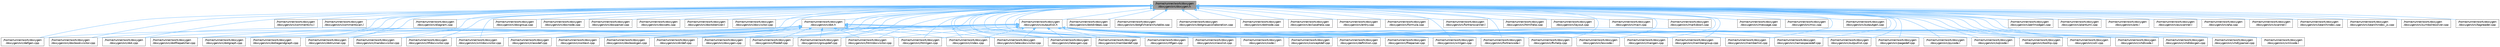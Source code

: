 digraph "/home/runner/work/doxygen/doxygen/src/doxygen.h"
{
 // INTERACTIVE_SVG=YES
 // LATEX_PDF_SIZE
  bgcolor="transparent";
  edge [fontname=Helvetica,fontsize=10,labelfontname=Helvetica,labelfontsize=10];
  node [fontname=Helvetica,fontsize=10,shape=box,height=0.2,width=0.4];
  Node1 [id="Node000001",label="/home/runner/work/doxygen\l/doxygen/src/doxygen.h",height=0.2,width=0.4,color="gray40", fillcolor="grey60", style="filled", fontcolor="black",tooltip=" "];
  Node1 -> Node2 [id="edge1_Node000001_Node000002",dir="back",color="steelblue1",style="solid",tooltip=" "];
  Node2 [id="Node000002",label="/home/runner/work/doxygen\l/doxygen/src/classdef.cpp",height=0.2,width=0.4,color="grey40", fillcolor="white", style="filled",URL="$de/d89/classdef_8cpp.html",tooltip=" "];
  Node1 -> Node3 [id="edge2_Node000001_Node000003",dir="back",color="steelblue1",style="solid",tooltip=" "];
  Node3 [id="Node000003",label="/home/runner/work/doxygen\l/doxygen/src/classlist.cpp",height=0.2,width=0.4,color="grey40", fillcolor="white", style="filled",URL="$d6/d10/classlist_8cpp.html",tooltip=" "];
  Node1 -> Node4 [id="edge3_Node000001_Node000004",dir="back",color="steelblue1",style="solid",tooltip=" "];
  Node4 [id="Node000004",label="/home/runner/work/doxygen\l/doxygen/src/code.l",height=0.2,width=0.4,color="grey40", fillcolor="white", style="filled",URL="$da/d1f/code_8l.html",tooltip=" "];
  Node1 -> Node5 [id="edge4_Node000001_Node000005",dir="back",color="steelblue1",style="solid",tooltip=" "];
  Node5 [id="Node000005",label="/home/runner/work/doxygen\l/doxygen/src/commentcnv.l",height=0.2,width=0.4,color="grey40", fillcolor="white", style="filled",URL="$d0/d47/commentcnv_8l.html",tooltip=" "];
  Node1 -> Node6 [id="edge5_Node000001_Node000006",dir="back",color="steelblue1",style="solid",tooltip=" "];
  Node6 [id="Node000006",label="/home/runner/work/doxygen\l/doxygen/src/commentscan.l",height=0.2,width=0.4,color="grey40", fillcolor="white", style="filled",URL="$d7/d5f/commentscan_8l.html",tooltip=" "];
  Node1 -> Node7 [id="edge6_Node000001_Node000007",dir="back",color="steelblue1",style="solid",tooltip=" "];
  Node7 [id="Node000007",label="/home/runner/work/doxygen\l/doxygen/src/conceptdef.cpp",height=0.2,width=0.4,color="grey40", fillcolor="white", style="filled",URL="$d8/d0a/conceptdef_8cpp.html",tooltip=" "];
  Node1 -> Node8 [id="edge7_Node000001_Node000008",dir="back",color="steelblue1",style="solid",tooltip=" "];
  Node8 [id="Node000008",label="/home/runner/work/doxygen\l/doxygen/src/context.cpp",height=0.2,width=0.4,color="grey40", fillcolor="white", style="filled",URL="$db/d12/context_8cpp.html",tooltip=" "];
  Node1 -> Node9 [id="edge8_Node000001_Node000009",dir="back",color="steelblue1",style="solid",tooltip=" "];
  Node9 [id="Node000009",label="/home/runner/work/doxygen\l/doxygen/src/defgen.cpp",height=0.2,width=0.4,color="grey40", fillcolor="white", style="filled",URL="$d3/d17/defgen_8cpp.html",tooltip=" "];
  Node1 -> Node10 [id="edge9_Node000001_Node000010",dir="back",color="steelblue1",style="solid",tooltip=" "];
  Node10 [id="Node000010",label="/home/runner/work/doxygen\l/doxygen/src/definition.cpp",height=0.2,width=0.4,color="grey40", fillcolor="white", style="filled",URL="$d3/dea/definition_8cpp.html",tooltip=" "];
  Node1 -> Node11 [id="edge10_Node000001_Node000011",dir="back",color="steelblue1",style="solid",tooltip=" "];
  Node11 [id="Node000011",label="/home/runner/work/doxygen\l/doxygen/src/diagram.cpp",height=0.2,width=0.4,color="grey40", fillcolor="white", style="filled",URL="$da/d0d/diagram_8cpp.html",tooltip=" "];
  Node1 -> Node12 [id="edge11_Node000001_Node000012",dir="back",color="steelblue1",style="solid",tooltip=" "];
  Node12 [id="Node000012",label="/home/runner/work/doxygen\l/doxygen/src/dirdef.cpp",height=0.2,width=0.4,color="grey40", fillcolor="white", style="filled",URL="$d8/d52/dirdef_8cpp.html",tooltip=" "];
  Node1 -> Node13 [id="edge12_Node000001_Node000013",dir="back",color="steelblue1",style="solid",tooltip=" "];
  Node13 [id="Node000013",label="/home/runner/work/doxygen\l/doxygen/src/docbookgen.cpp",height=0.2,width=0.4,color="grey40", fillcolor="white", style="filled",URL="$d8/d29/docbookgen_8cpp.html",tooltip=" "];
  Node1 -> Node14 [id="edge13_Node000001_Node000014",dir="back",color="steelblue1",style="solid",tooltip=" "];
  Node14 [id="Node000014",label="/home/runner/work/doxygen\l/doxygen/src/docbookvisitor.cpp",height=0.2,width=0.4,color="grey40", fillcolor="white", style="filled",URL="$dc/d05/docbookvisitor_8cpp.html",tooltip=" "];
  Node1 -> Node15 [id="edge14_Node000001_Node000015",dir="back",color="steelblue1",style="solid",tooltip=" "];
  Node15 [id="Node000015",label="/home/runner/work/doxygen\l/doxygen/src/docgroup.cpp",height=0.2,width=0.4,color="grey40", fillcolor="white", style="filled",URL="$d3/d36/docgroup_8cpp.html",tooltip=" "];
  Node1 -> Node16 [id="edge15_Node000001_Node000016",dir="back",color="steelblue1",style="solid",tooltip=" "];
  Node16 [id="Node000016",label="/home/runner/work/doxygen\l/doxygen/src/docnode.cpp",height=0.2,width=0.4,color="grey40", fillcolor="white", style="filled",URL="$d0/d2b/docnode_8cpp.html",tooltip=" "];
  Node1 -> Node17 [id="edge16_Node000001_Node000017",dir="back",color="steelblue1",style="solid",tooltip=" "];
  Node17 [id="Node000017",label="/home/runner/work/doxygen\l/doxygen/src/docparser.cpp",height=0.2,width=0.4,color="grey40", fillcolor="white", style="filled",URL="$da/d17/docparser_8cpp.html",tooltip=" "];
  Node1 -> Node18 [id="edge17_Node000001_Node000018",dir="back",color="steelblue1",style="solid",tooltip=" "];
  Node18 [id="Node000018",label="/home/runner/work/doxygen\l/doxygen/src/docsets.cpp",height=0.2,width=0.4,color="grey40", fillcolor="white", style="filled",URL="$d7/d8f/docsets_8cpp.html",tooltip=" "];
  Node1 -> Node19 [id="edge18_Node000001_Node000019",dir="back",color="steelblue1",style="solid",tooltip=" "];
  Node19 [id="Node000019",label="/home/runner/work/doxygen\l/doxygen/src/doctokenizer.l",height=0.2,width=0.4,color="grey40", fillcolor="white", style="filled",URL="$d1/d39/doctokenizer_8l.html",tooltip=" "];
  Node1 -> Node20 [id="edge19_Node000001_Node000020",dir="back",color="steelblue1",style="solid",tooltip=" "];
  Node20 [id="Node000020",label="/home/runner/work/doxygen\l/doxygen/src/docvisitor.cpp",height=0.2,width=0.4,color="grey40", fillcolor="white", style="filled",URL="$da/d39/docvisitor_8cpp.html",tooltip=" "];
  Node1 -> Node21 [id="edge20_Node000001_Node000021",dir="back",color="steelblue1",style="solid",tooltip=" "];
  Node21 [id="Node000021",label="/home/runner/work/doxygen\l/doxygen/src/dot.cpp",height=0.2,width=0.4,color="grey40", fillcolor="white", style="filled",URL="$de/daa/dot_8cpp.html",tooltip=" "];
  Node1 -> Node22 [id="edge21_Node000001_Node000022",dir="back",color="steelblue1",style="solid",tooltip=" "];
  Node22 [id="Node000022",label="/home/runner/work/doxygen\l/doxygen/src/dot.h",height=0.2,width=0.4,color="grey40", fillcolor="white", style="filled",URL="$d6/d4a/dot_8h.html",tooltip=" "];
  Node22 -> Node2 [id="edge22_Node000022_Node000002",dir="back",color="steelblue1",style="solid",tooltip=" "];
  Node22 -> Node8 [id="edge23_Node000022_Node000008",dir="back",color="steelblue1",style="solid",tooltip=" "];
  Node22 -> Node9 [id="edge24_Node000022_Node000009",dir="back",color="steelblue1",style="solid",tooltip=" "];
  Node22 -> Node12 [id="edge25_Node000022_Node000012",dir="back",color="steelblue1",style="solid",tooltip=" "];
  Node22 -> Node13 [id="edge26_Node000022_Node000013",dir="back",color="steelblue1",style="solid",tooltip=" "];
  Node22 -> Node14 [id="edge27_Node000022_Node000014",dir="back",color="steelblue1",style="solid",tooltip=" "];
  Node22 -> Node21 [id="edge28_Node000022_Node000021",dir="back",color="steelblue1",style="solid",tooltip=" "];
  Node22 -> Node23 [id="edge29_Node000022_Node000023",dir="back",color="steelblue1",style="solid",tooltip=" "];
  Node23 [id="Node000023",label="/home/runner/work/doxygen\l/doxygen/src/dotfilepatcher.cpp",height=0.2,width=0.4,color="grey40", fillcolor="white", style="filled",URL="$d9/d92/dotfilepatcher_8cpp.html",tooltip=" "];
  Node22 -> Node24 [id="edge30_Node000022_Node000024",dir="back",color="steelblue1",style="solid",tooltip=" "];
  Node24 [id="Node000024",label="/home/runner/work/doxygen\l/doxygen/src/dotgraph.cpp",height=0.2,width=0.4,color="grey40", fillcolor="white", style="filled",URL="$de/d45/dotgraph_8cpp.html",tooltip=" "];
  Node22 -> Node25 [id="edge31_Node000022_Node000025",dir="back",color="steelblue1",style="solid",tooltip=" "];
  Node25 [id="Node000025",label="/home/runner/work/doxygen\l/doxygen/src/dotlegendgraph.cpp",height=0.2,width=0.4,color="grey40", fillcolor="white", style="filled",URL="$d4/d33/dotlegendgraph_8cpp.html",tooltip=" "];
  Node22 -> Node26 [id="edge32_Node000022_Node000026",dir="back",color="steelblue1",style="solid",tooltip=" "];
  Node26 [id="Node000026",label="/home/runner/work/doxygen\l/doxygen/src/dotrunner.cpp",height=0.2,width=0.4,color="grey40", fillcolor="white", style="filled",URL="$d1/dfe/dotrunner_8cpp.html",tooltip=" "];
  Node22 -> Node27 [id="edge33_Node000022_Node000027",dir="back",color="steelblue1",style="solid",tooltip=" "];
  Node27 [id="Node000027",label="/home/runner/work/doxygen\l/doxygen/src/doxygen.cpp",height=0.2,width=0.4,color="grey40", fillcolor="white", style="filled",URL="$dc/d98/doxygen_8cpp.html",tooltip=" "];
  Node22 -> Node28 [id="edge34_Node000022_Node000028",dir="back",color="steelblue1",style="solid",tooltip=" "];
  Node28 [id="Node000028",label="/home/runner/work/doxygen\l/doxygen/src/filedef.cpp",height=0.2,width=0.4,color="grey40", fillcolor="white", style="filled",URL="$d6/ddc/filedef_8cpp.html",tooltip=" "];
  Node22 -> Node29 [id="edge35_Node000022_Node000029",dir="back",color="steelblue1",style="solid",tooltip=" "];
  Node29 [id="Node000029",label="/home/runner/work/doxygen\l/doxygen/src/groupdef.cpp",height=0.2,width=0.4,color="grey40", fillcolor="white", style="filled",URL="$d6/d42/groupdef_8cpp.html",tooltip=" "];
  Node22 -> Node30 [id="edge36_Node000022_Node000030",dir="back",color="steelblue1",style="solid",tooltip=" "];
  Node30 [id="Node000030",label="/home/runner/work/doxygen\l/doxygen/src/htmldocvisitor.cpp",height=0.2,width=0.4,color="grey40", fillcolor="white", style="filled",URL="$da/db0/htmldocvisitor_8cpp.html",tooltip=" "];
  Node22 -> Node31 [id="edge37_Node000022_Node000031",dir="back",color="steelblue1",style="solid",tooltip=" "];
  Node31 [id="Node000031",label="/home/runner/work/doxygen\l/doxygen/src/htmlgen.cpp",height=0.2,width=0.4,color="grey40", fillcolor="white", style="filled",URL="$d8/d6e/htmlgen_8cpp.html",tooltip=" "];
  Node22 -> Node32 [id="edge38_Node000022_Node000032",dir="back",color="steelblue1",style="solid",tooltip=" "];
  Node32 [id="Node000032",label="/home/runner/work/doxygen\l/doxygen/src/index.cpp",height=0.2,width=0.4,color="grey40", fillcolor="white", style="filled",URL="$db/d14/index_8cpp.html",tooltip="This file contains functions for the various index pages."];
  Node22 -> Node33 [id="edge39_Node000022_Node000033",dir="back",color="steelblue1",style="solid",tooltip=" "];
  Node33 [id="Node000033",label="/home/runner/work/doxygen\l/doxygen/src/latexdocvisitor.cpp",height=0.2,width=0.4,color="grey40", fillcolor="white", style="filled",URL="$d1/d4e/latexdocvisitor_8cpp.html",tooltip=" "];
  Node22 -> Node34 [id="edge40_Node000022_Node000034",dir="back",color="steelblue1",style="solid",tooltip=" "];
  Node34 [id="Node000034",label="/home/runner/work/doxygen\l/doxygen/src/latexgen.cpp",height=0.2,width=0.4,color="grey40", fillcolor="white", style="filled",URL="$d4/d42/latexgen_8cpp.html",tooltip=" "];
  Node22 -> Node35 [id="edge41_Node000022_Node000035",dir="back",color="steelblue1",style="solid",tooltip=" "];
  Node35 [id="Node000035",label="/home/runner/work/doxygen\l/doxygen/src/mandocvisitor.cpp",height=0.2,width=0.4,color="grey40", fillcolor="white", style="filled",URL="$d8/dde/mandocvisitor_8cpp.html",tooltip=" "];
  Node22 -> Node36 [id="edge42_Node000022_Node000036",dir="back",color="steelblue1",style="solid",tooltip=" "];
  Node36 [id="Node000036",label="/home/runner/work/doxygen\l/doxygen/src/memberdef.cpp",height=0.2,width=0.4,color="grey40", fillcolor="white", style="filled",URL="$d0/d72/memberdef_8cpp.html",tooltip=" "];
  Node22 -> Node37 [id="edge43_Node000022_Node000037",dir="back",color="steelblue1",style="solid",tooltip=" "];
  Node37 [id="Node000037",label="/home/runner/work/doxygen\l/doxygen/src/rtfdocvisitor.cpp",height=0.2,width=0.4,color="grey40", fillcolor="white", style="filled",URL="$de/d9a/rtfdocvisitor_8cpp.html",tooltip=" "];
  Node22 -> Node38 [id="edge44_Node000022_Node000038",dir="back",color="steelblue1",style="solid",tooltip=" "];
  Node38 [id="Node000038",label="/home/runner/work/doxygen\l/doxygen/src/rtfgen.cpp",height=0.2,width=0.4,color="grey40", fillcolor="white", style="filled",URL="$d0/d9c/rtfgen_8cpp.html",tooltip=" "];
  Node22 -> Node39 [id="edge45_Node000022_Node000039",dir="back",color="steelblue1",style="solid",tooltip=" "];
  Node39 [id="Node000039",label="/home/runner/work/doxygen\l/doxygen/src/xmldocvisitor.cpp",height=0.2,width=0.4,color="grey40", fillcolor="white", style="filled",URL="$dd/db6/xmldocvisitor_8cpp.html",tooltip=" "];
  Node22 -> Node40 [id="edge46_Node000022_Node000040",dir="back",color="steelblue1",style="solid",tooltip=" "];
  Node40 [id="Node000040",label="/home/runner/work/doxygen\l/doxygen/src/xmlgen.cpp",height=0.2,width=0.4,color="grey40", fillcolor="white", style="filled",URL="$d0/dc3/xmlgen_8cpp.html",tooltip=" "];
  Node1 -> Node41 [id="edge47_Node000001_Node000041",dir="back",color="steelblue1",style="solid",tooltip=" "];
  Node41 [id="Node000041",label="/home/runner/work/doxygen\l/doxygen/src/dotdirdeps.cpp",height=0.2,width=0.4,color="grey40", fillcolor="white", style="filled",URL="$da/d45/dotdirdeps_8cpp.html",tooltip=" "];
  Node1 -> Node23 [id="edge48_Node000001_Node000023",dir="back",color="steelblue1",style="solid",tooltip=" "];
  Node1 -> Node42 [id="edge49_Node000001_Node000042",dir="back",color="steelblue1",style="solid",tooltip=" "];
  Node42 [id="Node000042",label="/home/runner/work/doxygen\l/doxygen/src/dotgfxhierarchytable.cpp",height=0.2,width=0.4,color="grey40", fillcolor="white", style="filled",URL="$d4/d09/dotgfxhierarchytable_8cpp.html",tooltip=" "];
  Node1 -> Node24 [id="edge50_Node000001_Node000024",dir="back",color="steelblue1",style="solid",tooltip=" "];
  Node1 -> Node43 [id="edge51_Node000001_Node000043",dir="back",color="steelblue1",style="solid",tooltip=" "];
  Node43 [id="Node000043",label="/home/runner/work/doxygen\l/doxygen/src/dotgroupcollaboration.cpp",height=0.2,width=0.4,color="grey40", fillcolor="white", style="filled",URL="$d1/d86/dotgroupcollaboration_8cpp.html",tooltip=" "];
  Node1 -> Node25 [id="edge52_Node000001_Node000025",dir="back",color="steelblue1",style="solid",tooltip=" "];
  Node1 -> Node44 [id="edge53_Node000001_Node000044",dir="back",color="steelblue1",style="solid",tooltip=" "];
  Node44 [id="Node000044",label="/home/runner/work/doxygen\l/doxygen/src/dotnode.cpp",height=0.2,width=0.4,color="grey40", fillcolor="white", style="filled",URL="$df/d58/dotnode_8cpp.html",tooltip=" "];
  Node1 -> Node26 [id="edge54_Node000001_Node000026",dir="back",color="steelblue1",style="solid",tooltip=" "];
  Node1 -> Node27 [id="edge55_Node000001_Node000027",dir="back",color="steelblue1",style="solid",tooltip=" "];
  Node1 -> Node45 [id="edge56_Node000001_Node000045",dir="back",color="steelblue1",style="solid",tooltip=" "];
  Node45 [id="Node000045",label="/home/runner/work/doxygen\l/doxygen/src/eclipsehelp.cpp",height=0.2,width=0.4,color="grey40", fillcolor="white", style="filled",URL="$d8/d56/eclipsehelp_8cpp.html",tooltip=" "];
  Node1 -> Node46 [id="edge57_Node000001_Node000046",dir="back",color="steelblue1",style="solid",tooltip=" "];
  Node46 [id="Node000046",label="/home/runner/work/doxygen\l/doxygen/src/entry.cpp",height=0.2,width=0.4,color="grey40", fillcolor="white", style="filled",URL="$d2/dd2/entry_8cpp.html",tooltip=" "];
  Node1 -> Node28 [id="edge58_Node000001_Node000028",dir="back",color="steelblue1",style="solid",tooltip=" "];
  Node1 -> Node47 [id="edge59_Node000001_Node000047",dir="back",color="steelblue1",style="solid",tooltip=" "];
  Node47 [id="Node000047",label="/home/runner/work/doxygen\l/doxygen/src/formula.cpp",height=0.2,width=0.4,color="grey40", fillcolor="white", style="filled",URL="$d7/d5b/formula_8cpp.html",tooltip=" "];
  Node1 -> Node48 [id="edge60_Node000001_Node000048",dir="back",color="steelblue1",style="solid",tooltip=" "];
  Node48 [id="Node000048",label="/home/runner/work/doxygen\l/doxygen/src/fortrancode.l",height=0.2,width=0.4,color="grey40", fillcolor="white", style="filled",URL="$d9/d5b/fortrancode_8l.html",tooltip=" "];
  Node1 -> Node49 [id="edge61_Node000001_Node000049",dir="back",color="steelblue1",style="solid",tooltip=" "];
  Node49 [id="Node000049",label="/home/runner/work/doxygen\l/doxygen/src/fortranscanner.l",height=0.2,width=0.4,color="grey40", fillcolor="white", style="filled",URL="$dd/d00/fortranscanner_8l.html",tooltip=" "];
  Node1 -> Node50 [id="edge62_Node000001_Node000050",dir="back",color="steelblue1",style="solid",tooltip=" "];
  Node50 [id="Node000050",label="/home/runner/work/doxygen\l/doxygen/src/ftvhelp.cpp",height=0.2,width=0.4,color="grey40", fillcolor="white", style="filled",URL="$db/d41/ftvhelp_8cpp.html",tooltip=" "];
  Node1 -> Node29 [id="edge63_Node000001_Node000029",dir="back",color="steelblue1",style="solid",tooltip=" "];
  Node1 -> Node30 [id="edge64_Node000001_Node000030",dir="back",color="steelblue1",style="solid",tooltip=" "];
  Node1 -> Node31 [id="edge65_Node000001_Node000031",dir="back",color="steelblue1",style="solid",tooltip=" "];
  Node1 -> Node51 [id="edge66_Node000001_Node000051",dir="back",color="steelblue1",style="solid",tooltip=" "];
  Node51 [id="Node000051",label="/home/runner/work/doxygen\l/doxygen/src/htmlhelp.cpp",height=0.2,width=0.4,color="grey40", fillcolor="white", style="filled",URL="$d3/d4b/htmlhelp_8cpp.html",tooltip=" "];
  Node1 -> Node32 [id="edge67_Node000001_Node000032",dir="back",color="steelblue1",style="solid",tooltip=" "];
  Node1 -> Node33 [id="edge68_Node000001_Node000033",dir="back",color="steelblue1",style="solid",tooltip=" "];
  Node1 -> Node34 [id="edge69_Node000001_Node000034",dir="back",color="steelblue1",style="solid",tooltip=" "];
  Node1 -> Node52 [id="edge70_Node000001_Node000052",dir="back",color="steelblue1",style="solid",tooltip=" "];
  Node52 [id="Node000052",label="/home/runner/work/doxygen\l/doxygen/src/layout.cpp",height=0.2,width=0.4,color="grey40", fillcolor="white", style="filled",URL="$db/d16/layout_8cpp.html",tooltip=" "];
  Node1 -> Node53 [id="edge71_Node000001_Node000053",dir="back",color="steelblue1",style="solid",tooltip=" "];
  Node53 [id="Node000053",label="/home/runner/work/doxygen\l/doxygen/src/lexcode.l",height=0.2,width=0.4,color="grey40", fillcolor="white", style="filled",URL="$d0/d7e/lexcode_8l.html",tooltip=" "];
  Node1 -> Node54 [id="edge72_Node000001_Node000054",dir="back",color="steelblue1",style="solid",tooltip=" "];
  Node54 [id="Node000054",label="/home/runner/work/doxygen\l/doxygen/src/main.cpp",height=0.2,width=0.4,color="grey40", fillcolor="white", style="filled",URL="$df/d0a/main_8cpp.html",tooltip="main entry point for doxygen"];
  Node1 -> Node35 [id="edge73_Node000001_Node000035",dir="back",color="steelblue1",style="solid",tooltip=" "];
  Node1 -> Node55 [id="edge74_Node000001_Node000055",dir="back",color="steelblue1",style="solid",tooltip=" "];
  Node55 [id="Node000055",label="/home/runner/work/doxygen\l/doxygen/src/mangen.cpp",height=0.2,width=0.4,color="grey40", fillcolor="white", style="filled",URL="$d7/de7/mangen_8cpp.html",tooltip=" "];
  Node1 -> Node56 [id="edge75_Node000001_Node000056",dir="back",color="steelblue1",style="solid",tooltip=" "];
  Node56 [id="Node000056",label="/home/runner/work/doxygen\l/doxygen/src/markdown.cpp",height=0.2,width=0.4,color="grey40", fillcolor="white", style="filled",URL="$de/d04/markdown_8cpp.html",tooltip=" "];
  Node1 -> Node36 [id="edge76_Node000001_Node000036",dir="back",color="steelblue1",style="solid",tooltip=" "];
  Node1 -> Node57 [id="edge77_Node000001_Node000057",dir="back",color="steelblue1",style="solid",tooltip=" "];
  Node57 [id="Node000057",label="/home/runner/work/doxygen\l/doxygen/src/membergroup.cpp",height=0.2,width=0.4,color="grey40", fillcolor="white", style="filled",URL="$d6/d18/membergroup_8cpp.html",tooltip=" "];
  Node1 -> Node58 [id="edge78_Node000001_Node000058",dir="back",color="steelblue1",style="solid",tooltip=" "];
  Node58 [id="Node000058",label="/home/runner/work/doxygen\l/doxygen/src/memberlist.cpp",height=0.2,width=0.4,color="grey40", fillcolor="white", style="filled",URL="$d0/d14/memberlist_8cpp.html",tooltip=" "];
  Node1 -> Node59 [id="edge79_Node000001_Node000059",dir="back",color="steelblue1",style="solid",tooltip=" "];
  Node59 [id="Node000059",label="/home/runner/work/doxygen\l/doxygen/src/message.cpp",height=0.2,width=0.4,color="grey40", fillcolor="white", style="filled",URL="$d8/d6a/message_8cpp.html",tooltip=" "];
  Node1 -> Node60 [id="edge80_Node000001_Node000060",dir="back",color="steelblue1",style="solid",tooltip=" "];
  Node60 [id="Node000060",label="/home/runner/work/doxygen\l/doxygen/src/msc.cpp",height=0.2,width=0.4,color="grey40", fillcolor="white", style="filled",URL="$db/d33/msc_8cpp.html",tooltip=" "];
  Node1 -> Node61 [id="edge81_Node000001_Node000061",dir="back",color="steelblue1",style="solid",tooltip=" "];
  Node61 [id="Node000061",label="/home/runner/work/doxygen\l/doxygen/src/namespacedef.cpp",height=0.2,width=0.4,color="grey40", fillcolor="white", style="filled",URL="$d7/d1c/namespacedef_8cpp.html",tooltip=" "];
  Node1 -> Node62 [id="edge82_Node000001_Node000062",dir="back",color="steelblue1",style="solid",tooltip=" "];
  Node62 [id="Node000062",label="/home/runner/work/doxygen\l/doxygen/src/outputgen.cpp",height=0.2,width=0.4,color="grey40", fillcolor="white", style="filled",URL="$d0/d17/outputgen_8cpp.html",tooltip=" "];
  Node1 -> Node63 [id="edge83_Node000001_Node000063",dir="back",color="steelblue1",style="solid",tooltip=" "];
  Node63 [id="Node000063",label="/home/runner/work/doxygen\l/doxygen/src/outputlist.cpp",height=0.2,width=0.4,color="grey40", fillcolor="white", style="filled",URL="$db/dd8/outputlist_8cpp.html",tooltip=" "];
  Node1 -> Node64 [id="edge84_Node000001_Node000064",dir="back",color="steelblue1",style="solid",tooltip=" "];
  Node64 [id="Node000064",label="/home/runner/work/doxygen\l/doxygen/src/outputlist.h",height=0.2,width=0.4,color="grey40", fillcolor="white", style="filled",URL="$d2/db9/outputlist_8h.html",tooltip=" "];
  Node64 -> Node2 [id="edge85_Node000064_Node000002",dir="back",color="steelblue1",style="solid",tooltip=" "];
  Node64 -> Node3 [id="edge86_Node000064_Node000003",dir="back",color="steelblue1",style="solid",tooltip=" "];
  Node64 -> Node4 [id="edge87_Node000064_Node000004",dir="back",color="steelblue1",style="solid",tooltip=" "];
  Node64 -> Node7 [id="edge88_Node000064_Node000007",dir="back",color="steelblue1",style="solid",tooltip=" "];
  Node64 -> Node8 [id="edge89_Node000064_Node000008",dir="back",color="steelblue1",style="solid",tooltip=" "];
  Node64 -> Node10 [id="edge90_Node000064_Node000010",dir="back",color="steelblue1",style="solid",tooltip=" "];
  Node64 -> Node12 [id="edge91_Node000064_Node000012",dir="back",color="steelblue1",style="solid",tooltip=" "];
  Node64 -> Node13 [id="edge92_Node000064_Node000013",dir="back",color="steelblue1",style="solid",tooltip=" "];
  Node64 -> Node27 [id="edge93_Node000064_Node000027",dir="back",color="steelblue1",style="solid",tooltip=" "];
  Node64 -> Node28 [id="edge94_Node000064_Node000028",dir="back",color="steelblue1",style="solid",tooltip=" "];
  Node64 -> Node65 [id="edge95_Node000064_Node000065",dir="back",color="steelblue1",style="solid",tooltip=" "];
  Node65 [id="Node000065",label="/home/runner/work/doxygen\l/doxygen/src/fileparser.cpp",height=0.2,width=0.4,color="grey40", fillcolor="white", style="filled",URL="$d9/d74/fileparser_8cpp.html",tooltip=" "];
  Node64 -> Node48 [id="edge96_Node000064_Node000048",dir="back",color="steelblue1",style="solid",tooltip=" "];
  Node64 -> Node50 [id="edge97_Node000064_Node000050",dir="back",color="steelblue1",style="solid",tooltip=" "];
  Node64 -> Node29 [id="edge98_Node000064_Node000029",dir="back",color="steelblue1",style="solid",tooltip=" "];
  Node64 -> Node30 [id="edge99_Node000064_Node000030",dir="back",color="steelblue1",style="solid",tooltip=" "];
  Node64 -> Node31 [id="edge100_Node000064_Node000031",dir="back",color="steelblue1",style="solid",tooltip=" "];
  Node64 -> Node32 [id="edge101_Node000064_Node000032",dir="back",color="steelblue1",style="solid",tooltip=" "];
  Node64 -> Node33 [id="edge102_Node000064_Node000033",dir="back",color="steelblue1",style="solid",tooltip=" "];
  Node64 -> Node34 [id="edge103_Node000064_Node000034",dir="back",color="steelblue1",style="solid",tooltip=" "];
  Node64 -> Node53 [id="edge104_Node000064_Node000053",dir="back",color="steelblue1",style="solid",tooltip=" "];
  Node64 -> Node55 [id="edge105_Node000064_Node000055",dir="back",color="steelblue1",style="solid",tooltip=" "];
  Node64 -> Node36 [id="edge106_Node000064_Node000036",dir="back",color="steelblue1",style="solid",tooltip=" "];
  Node64 -> Node57 [id="edge107_Node000064_Node000057",dir="back",color="steelblue1",style="solid",tooltip=" "];
  Node64 -> Node58 [id="edge108_Node000064_Node000058",dir="back",color="steelblue1",style="solid",tooltip=" "];
  Node64 -> Node61 [id="edge109_Node000064_Node000061",dir="back",color="steelblue1",style="solid",tooltip=" "];
  Node64 -> Node63 [id="edge110_Node000064_Node000063",dir="back",color="steelblue1",style="solid",tooltip=" "];
  Node64 -> Node66 [id="edge111_Node000064_Node000066",dir="back",color="steelblue1",style="solid",tooltip=" "];
  Node66 [id="Node000066",label="/home/runner/work/doxygen\l/doxygen/src/pagedef.cpp",height=0.2,width=0.4,color="grey40", fillcolor="white", style="filled",URL="$d9/db4/pagedef_8cpp.html",tooltip=" "];
  Node64 -> Node67 [id="edge112_Node000064_Node000067",dir="back",color="steelblue1",style="solid",tooltip=" "];
  Node67 [id="Node000067",label="/home/runner/work/doxygen\l/doxygen/src/pycode.l",height=0.2,width=0.4,color="grey40", fillcolor="white", style="filled",URL="$d3/ded/pycode_8l.html",tooltip=" "];
  Node64 -> Node38 [id="edge113_Node000064_Node000038",dir="back",color="steelblue1",style="solid",tooltip=" "];
  Node64 -> Node68 [id="edge114_Node000064_Node000068",dir="back",color="steelblue1",style="solid",tooltip=" "];
  Node68 [id="Node000068",label="/home/runner/work/doxygen\l/doxygen/src/sqlcode.l",height=0.2,width=0.4,color="grey40", fillcolor="white", style="filled",URL="$d2/dda/sqlcode_8l.html",tooltip=" "];
  Node64 -> Node69 [id="edge115_Node000064_Node000069",dir="back",color="steelblue1",style="solid",tooltip=" "];
  Node69 [id="Node000069",label="/home/runner/work/doxygen\l/doxygen/src/tooltip.cpp",height=0.2,width=0.4,color="grey40", fillcolor="white", style="filled",URL="$d7/d56/tooltip_8cpp.html",tooltip=" "];
  Node64 -> Node70 [id="edge116_Node000064_Node000070",dir="back",color="steelblue1",style="solid",tooltip=" "];
  Node70 [id="Node000070",label="/home/runner/work/doxygen\l/doxygen/src/util.cpp",height=0.2,width=0.4,color="grey40", fillcolor="white", style="filled",URL="$df/d2d/util_8cpp.html",tooltip=" "];
  Node64 -> Node71 [id="edge117_Node000064_Node000071",dir="back",color="steelblue1",style="solid",tooltip=" "];
  Node71 [id="Node000071",label="/home/runner/work/doxygen\l/doxygen/src/vhdlcode.l",height=0.2,width=0.4,color="grey40", fillcolor="white", style="filled",URL="$d5/d6a/vhdlcode_8l.html",tooltip=" "];
  Node64 -> Node72 [id="edge118_Node000064_Node000072",dir="back",color="steelblue1",style="solid",tooltip=" "];
  Node72 [id="Node000072",label="/home/runner/work/doxygen\l/doxygen/src/vhdldocgen.cpp",height=0.2,width=0.4,color="grey40", fillcolor="white", style="filled",URL="$de/dea/vhdldocgen_8cpp.html",tooltip=" "];
  Node64 -> Node73 [id="edge119_Node000064_Node000073",dir="back",color="steelblue1",style="solid",tooltip=" "];
  Node73 [id="Node000073",label="/home/runner/work/doxygen\l/doxygen/src/vhdljjparser.cpp",height=0.2,width=0.4,color="grey40", fillcolor="white", style="filled",URL="$d1/d86/vhdljjparser_8cpp.html",tooltip=" "];
  Node64 -> Node74 [id="edge120_Node000064_Node000074",dir="back",color="steelblue1",style="solid",tooltip=" "];
  Node74 [id="Node000074",label="/home/runner/work/doxygen\l/doxygen/src/xmlcode.l",height=0.2,width=0.4,color="grey40", fillcolor="white", style="filled",URL="$dc/dc1/xmlcode_8l.html",tooltip=" "];
  Node64 -> Node40 [id="edge121_Node000064_Node000040",dir="back",color="steelblue1",style="solid",tooltip=" "];
  Node1 -> Node66 [id="edge122_Node000001_Node000066",dir="back",color="steelblue1",style="solid",tooltip=" "];
  Node1 -> Node75 [id="edge123_Node000001_Node000075",dir="back",color="steelblue1",style="solid",tooltip=" "];
  Node75 [id="Node000075",label="/home/runner/work/doxygen\l/doxygen/src/perlmodgen.cpp",height=0.2,width=0.4,color="grey40", fillcolor="white", style="filled",URL="$de/dd0/perlmodgen_8cpp.html",tooltip=" "];
  Node1 -> Node76 [id="edge124_Node000001_Node000076",dir="back",color="steelblue1",style="solid",tooltip=" "];
  Node76 [id="Node000076",label="/home/runner/work/doxygen\l/doxygen/src/plantuml.cpp",height=0.2,width=0.4,color="grey40", fillcolor="white", style="filled",URL="$d7/d5b/plantuml_8cpp.html",tooltip=" "];
  Node1 -> Node77 [id="edge125_Node000001_Node000077",dir="back",color="steelblue1",style="solid",tooltip=" "];
  Node77 [id="Node000077",label="/home/runner/work/doxygen\l/doxygen/src/pre.l",height=0.2,width=0.4,color="grey40", fillcolor="white", style="filled",URL="$d0/da7/pre_8l.html",tooltip=" "];
  Node1 -> Node67 [id="edge126_Node000001_Node000067",dir="back",color="steelblue1",style="solid",tooltip=" "];
  Node1 -> Node78 [id="edge127_Node000001_Node000078",dir="back",color="steelblue1",style="solid",tooltip=" "];
  Node78 [id="Node000078",label="/home/runner/work/doxygen\l/doxygen/src/pyscanner.l",height=0.2,width=0.4,color="grey40", fillcolor="white", style="filled",URL="$de/d2b/pyscanner_8l.html",tooltip=" "];
  Node1 -> Node79 [id="edge128_Node000001_Node000079",dir="back",color="steelblue1",style="solid",tooltip=" "];
  Node79 [id="Node000079",label="/home/runner/work/doxygen\l/doxygen/src/qhp.cpp",height=0.2,width=0.4,color="grey40", fillcolor="white", style="filled",URL="$d9/d45/qhp_8cpp.html",tooltip=" "];
  Node1 -> Node37 [id="edge129_Node000001_Node000037",dir="back",color="steelblue1",style="solid",tooltip=" "];
  Node1 -> Node38 [id="edge130_Node000001_Node000038",dir="back",color="steelblue1",style="solid",tooltip=" "];
  Node1 -> Node80 [id="edge131_Node000001_Node000080",dir="back",color="steelblue1",style="solid",tooltip=" "];
  Node80 [id="Node000080",label="/home/runner/work/doxygen\l/doxygen/src/scanner.l",height=0.2,width=0.4,color="grey40", fillcolor="white", style="filled",URL="$da/d11/scanner_8l.html",tooltip=" "];
  Node1 -> Node81 [id="edge132_Node000001_Node000081",dir="back",color="steelblue1",style="solid",tooltip=" "];
  Node81 [id="Node000081",label="/home/runner/work/doxygen\l/doxygen/src/searchindex.cpp",height=0.2,width=0.4,color="grey40", fillcolor="white", style="filled",URL="$d7/d79/searchindex_8cpp.html",tooltip=" "];
  Node1 -> Node82 [id="edge133_Node000001_Node000082",dir="back",color="steelblue1",style="solid",tooltip=" "];
  Node82 [id="Node000082",label="/home/runner/work/doxygen\l/doxygen/src/searchindex_js.cpp",height=0.2,width=0.4,color="grey40", fillcolor="white", style="filled",URL="$d9/d2f/searchindex__js_8cpp.html",tooltip=" "];
  Node1 -> Node68 [id="edge134_Node000001_Node000068",dir="back",color="steelblue1",style="solid",tooltip=" "];
  Node1 -> Node83 [id="edge135_Node000001_Node000083",dir="back",color="steelblue1",style="solid",tooltip=" "];
  Node83 [id="Node000083",label="/home/runner/work/doxygen\l/doxygen/src/symbolresolver.cpp",height=0.2,width=0.4,color="grey40", fillcolor="white", style="filled",URL="$d2/d99/symbolresolver_8cpp.html",tooltip=" "];
  Node1 -> Node84 [id="edge136_Node000001_Node000084",dir="back",color="steelblue1",style="solid",tooltip=" "];
  Node84 [id="Node000084",label="/home/runner/work/doxygen\l/doxygen/src/tagreader.cpp",height=0.2,width=0.4,color="grey40", fillcolor="white", style="filled",URL="$d4/d7b/tagreader_8cpp.html",tooltip=" "];
  Node1 -> Node69 [id="edge137_Node000001_Node000069",dir="back",color="steelblue1",style="solid",tooltip=" "];
  Node1 -> Node70 [id="edge138_Node000001_Node000070",dir="back",color="steelblue1",style="solid",tooltip=" "];
  Node1 -> Node71 [id="edge139_Node000001_Node000071",dir="back",color="steelblue1",style="solid",tooltip=" "];
  Node1 -> Node72 [id="edge140_Node000001_Node000072",dir="back",color="steelblue1",style="solid",tooltip=" "];
  Node1 -> Node73 [id="edge141_Node000001_Node000073",dir="back",color="steelblue1",style="solid",tooltip=" "];
  Node1 -> Node74 [id="edge142_Node000001_Node000074",dir="back",color="steelblue1",style="solid",tooltip=" "];
  Node1 -> Node39 [id="edge143_Node000001_Node000039",dir="back",color="steelblue1",style="solid",tooltip=" "];
  Node1 -> Node40 [id="edge144_Node000001_Node000040",dir="back",color="steelblue1",style="solid",tooltip=" "];
}
